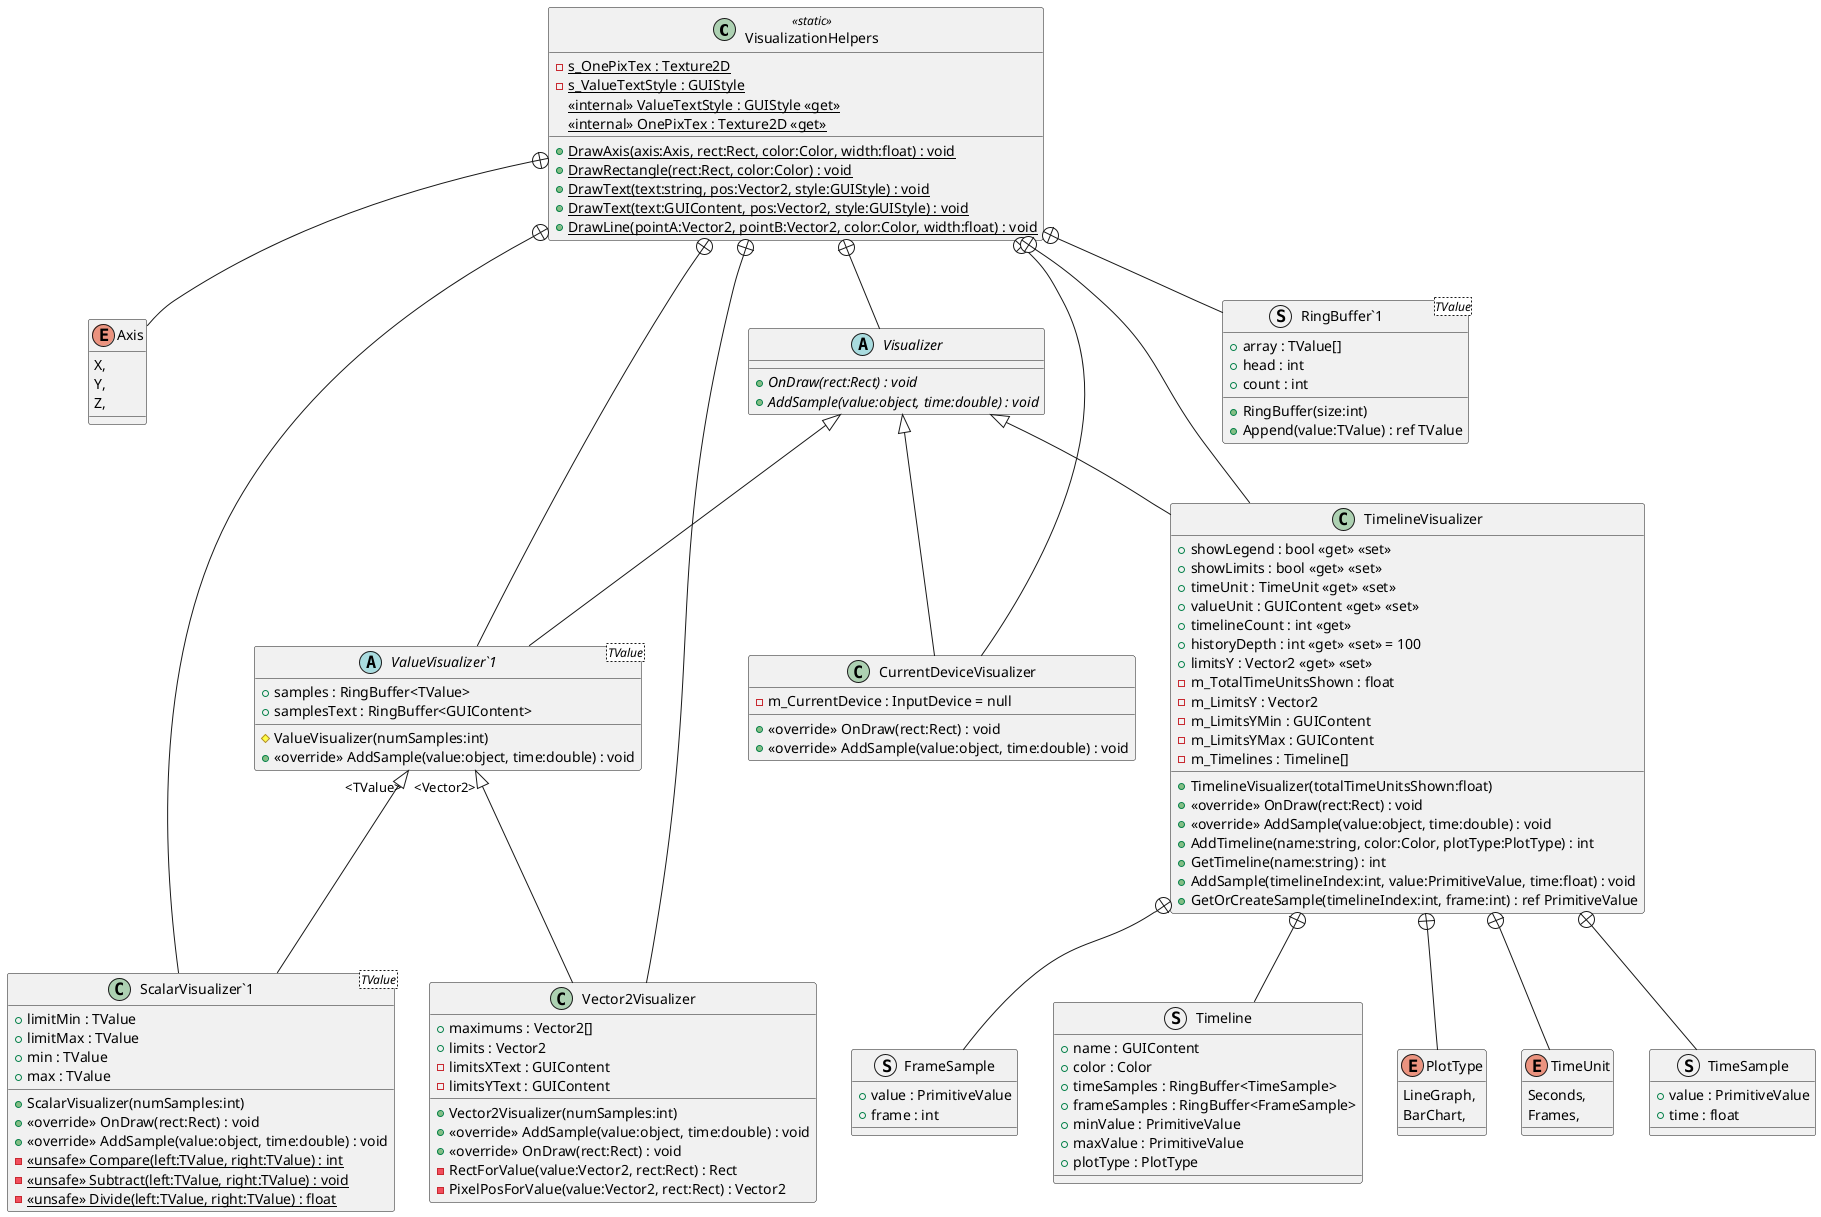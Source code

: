 @startuml
class VisualizationHelpers <<static>> {
    + {static} DrawAxis(axis:Axis, rect:Rect, color:Color, width:float) : void
    + {static} DrawRectangle(rect:Rect, color:Color) : void
    + {static} DrawText(text:string, pos:Vector2, style:GUIStyle) : void
    + {static} DrawText(text:GUIContent, pos:Vector2, style:GUIStyle) : void
    + {static} DrawLine(pointA:Vector2, pointB:Vector2, color:Color, width:float) : void
    - {static} s_OnePixTex : Texture2D
    - {static} s_ValueTextStyle : GUIStyle
    <<internal>> {static} ValueTextStyle : GUIStyle <<get>>
    <<internal>> {static} OnePixTex : Texture2D <<get>>
}
enum Axis {
    X,
    Y,
    Z,
}
abstract class Visualizer {
    + {abstract} OnDraw(rect:Rect) : void
    + {abstract} AddSample(value:object, time:double) : void
}
abstract class "ValueVisualizer`1"<TValue> {
    + samples : RingBuffer<TValue>
    + samplesText : RingBuffer<GUIContent>
    # ValueVisualizer(numSamples:int)
    + <<override>> AddSample(value:object, time:double) : void
}
class "ScalarVisualizer`1"<TValue> {
    + limitMin : TValue
    + limitMax : TValue
    + min : TValue
    + max : TValue
    + ScalarVisualizer(numSamples:int)
    + <<override>> OnDraw(rect:Rect) : void
    + <<override>> AddSample(value:object, time:double) : void
    - {static} <<unsafe>> Compare(left:TValue, right:TValue) : int
    - {static} <<unsafe>> Subtract(left:TValue, right:TValue) : void
    - {static} <<unsafe>> Divide(left:TValue, right:TValue) : float
}
class CurrentDeviceVisualizer {
    - m_CurrentDevice : InputDevice = null
    + <<override>> OnDraw(rect:Rect) : void
    + <<override>> AddSample(value:object, time:double) : void
}
class Vector2Visualizer {
    + maximums : Vector2[]
    + limits : Vector2
    - limitsXText : GUIContent
    - limitsYText : GUIContent
    + Vector2Visualizer(numSamples:int)
    + <<override>> AddSample(value:object, time:double) : void
    + <<override>> OnDraw(rect:Rect) : void
    - RectForValue(value:Vector2, rect:Rect) : Rect
    - PixelPosForValue(value:Vector2, rect:Rect) : Vector2
}
class TimelineVisualizer {
    + showLegend : bool <<get>> <<set>>
    + showLimits : bool <<get>> <<set>>
    + timeUnit : TimeUnit <<get>> <<set>>
    + valueUnit : GUIContent <<get>> <<set>>
    + timelineCount : int <<get>>
    + historyDepth : int <<get>> <<set>> = 100
    + limitsY : Vector2 <<get>> <<set>>
    + TimelineVisualizer(totalTimeUnitsShown:float)
    + <<override>> OnDraw(rect:Rect) : void
    + <<override>> AddSample(value:object, time:double) : void
    + AddTimeline(name:string, color:Color, plotType:PlotType) : int
    + GetTimeline(name:string) : int
    + AddSample(timelineIndex:int, value:PrimitiveValue, time:float) : void
    + GetOrCreateSample(timelineIndex:int, frame:int) : ref PrimitiveValue
    - m_TotalTimeUnitsShown : float
    - m_LimitsY : Vector2
    - m_LimitsYMin : GUIContent
    - m_LimitsYMax : GUIContent
    - m_Timelines : Timeline[]
}
struct "RingBuffer`1"<TValue> {
    + array : TValue[]
    + head : int
    + count : int
    + RingBuffer(size:int)
    + Append(value:TValue) : ref TValue
}
struct TimeSample {
    + value : PrimitiveValue
    + time : float
}
struct FrameSample {
    + value : PrimitiveValue
    + frame : int
}
struct Timeline {
    + name : GUIContent
    + color : Color
    + timeSamples : RingBuffer<TimeSample>
    + frameSamples : RingBuffer<FrameSample>
    + minValue : PrimitiveValue
    + maxValue : PrimitiveValue
    + plotType : PlotType
}
enum PlotType {
    LineGraph,
    BarChart,
}
enum TimeUnit {
    Seconds,
    Frames,
}
VisualizationHelpers +-- Axis
VisualizationHelpers +-- Visualizer
VisualizationHelpers +-- "ValueVisualizer`1"
Visualizer <|-- "ValueVisualizer`1"
VisualizationHelpers +-- "ScalarVisualizer`1"
"ValueVisualizer`1" "<TValue>" <|-- "ScalarVisualizer`1"
VisualizationHelpers +-- CurrentDeviceVisualizer
Visualizer <|-- CurrentDeviceVisualizer
VisualizationHelpers +-- Vector2Visualizer
"ValueVisualizer`1" "<Vector2>" <|-- Vector2Visualizer
VisualizationHelpers +-- TimelineVisualizer
Visualizer <|-- TimelineVisualizer
VisualizationHelpers +-- "RingBuffer`1"
TimelineVisualizer +-- TimeSample
TimelineVisualizer +-- FrameSample
TimelineVisualizer +-- Timeline
TimelineVisualizer +-- PlotType
TimelineVisualizer +-- TimeUnit
@enduml
